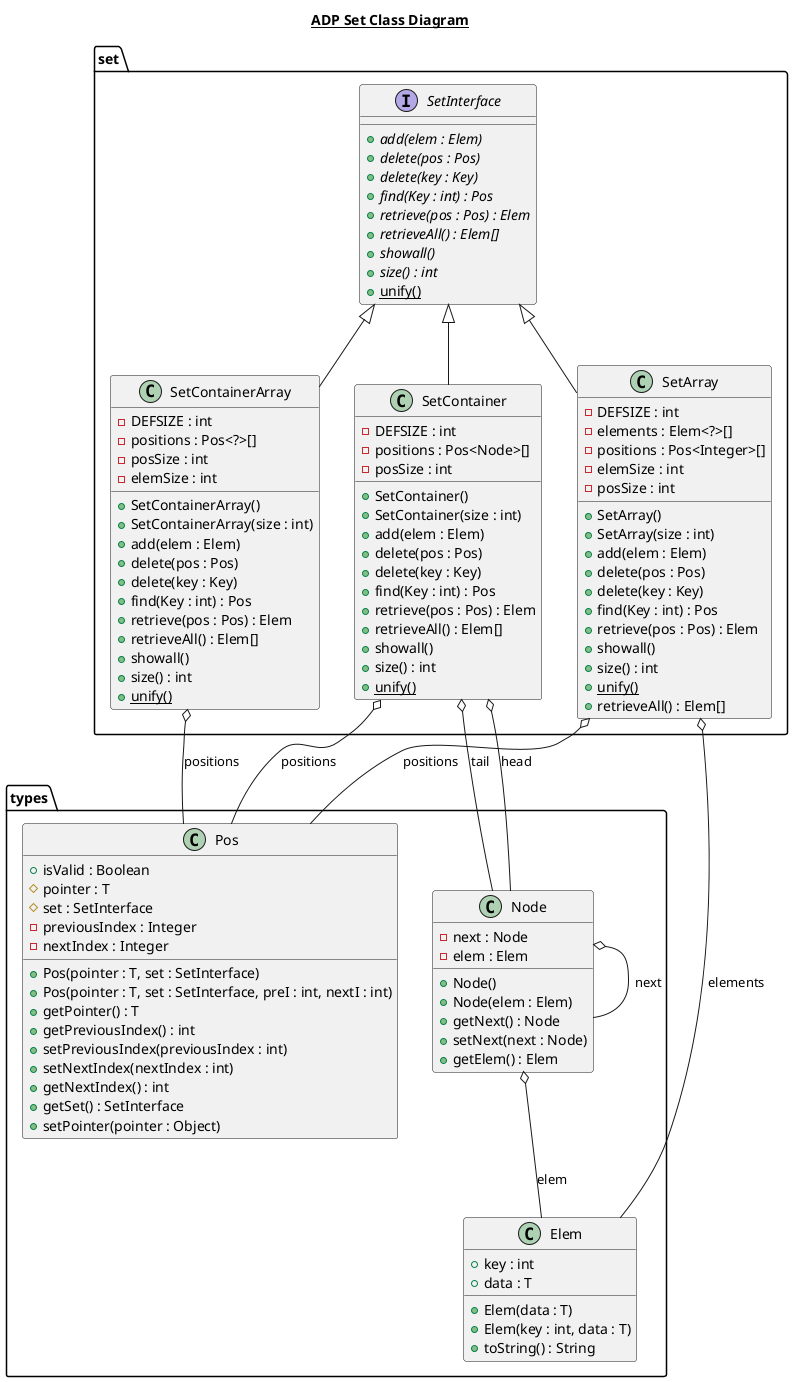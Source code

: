 @startuml

title __ADP Set Class Diagram__

  package types {
    class Elem {
        + key : int
        + data : T
        + Elem(data : T)
        + Elem(key : int, data : T)
        + toString() : String
    }
  }


  package types {
    class Node {
        - next : Node
        - elem : Elem
        + Node()
        + Node(elem : Elem)
        + getNext() : Node
        + setNext(next : Node)
        + getElem() : Elem
    }
  }


  package types {
    class Pos {
        + isValid : Boolean
        # pointer : T
        # set : SetInterface
        - previousIndex : Integer
        - nextIndex : Integer
        + Pos(pointer : T, set : SetInterface)
        + Pos(pointer : T, set : SetInterface, preI : int, nextI : int)
        + getPointer() : T
        + getPreviousIndex() : int
        + setPreviousIndex(previousIndex : int)
        + setNextIndex(nextIndex : int)
        + getNextIndex() : int
        + getSet() : SetInterface
        + setPointer(pointer : Object)
    }
  }
  

  package set {
    class SetArray {
        - DEFSIZE : int
        - elements : Elem<?>[]
        - positions : Pos<Integer>[]
        - elemSize : int
        - posSize : int
        + SetArray()
        + SetArray(size : int)
        + add(elem : Elem)
        + delete(pos : Pos)
        + delete(key : Key)
        + find(Key : int) : Pos
        + retrieve(pos : Pos) : Elem
        + showall()
        + size() : int
        {static} + unify()
        + retrieveAll() : Elem[]
    }
  }


  package set {
    class SetContainerArray {
        - DEFSIZE : int
        - positions : Pos<?>[]
        - posSize : int
        - elemSize : int
        + SetContainerArray()
        + SetContainerArray(size : int)
        + add(elem : Elem)
        + delete(pos : Pos)
        + delete(key : Key)
        + find(Key : int) : Pos
        + retrieve(pos : Pos) : Elem
        + retrieveAll() : Elem[]
        + showall()
        + size() : int
        {static} + unify()
    }
  }


  package set {
    class SetContainer {
        - DEFSIZE : int
        - positions : Pos<Node>[]
        - posSize : int
        + SetContainer()
        + SetContainer(size : int)
        + add(elem : Elem)
        + delete(pos : Pos)
        + delete(key : Key)
        + find(Key : int) : Pos
        + retrieve(pos : Pos) : Elem
        + retrieveAll() : Elem[]
        + showall()
        + size() : int
        {static} + unify()
    }
  }


  package set {
    interface SetInterface {
        {abstract} + add(elem : Elem)
        {abstract} + delete(pos : Pos)
        {abstract} + delete(key : Key)
        {abstract} + find(Key : int) : Pos
        {abstract} + retrieve(pos : Pos) : Elem
        {abstract} + retrieveAll() : Elem[]
        {abstract} + showall()
        {abstract} + size() : int
        {static} + unify()
    }
  }
  

  Node o-- Node : next
  Node o-- Elem : elem
  SetArray -up-|> SetInterface
  SetContainer -up-|> SetInterface
  SetContainer o-- Node : head
  SetContainer o-- Node : tail
  SetContainer o-- Pos : positions
  SetContainerArray o-- Pos : positions
  SetArray o-- Pos : positions
  SetArray o-- Elem : elements
  SetContainerArray -up-|> SetInterface



@enduml
